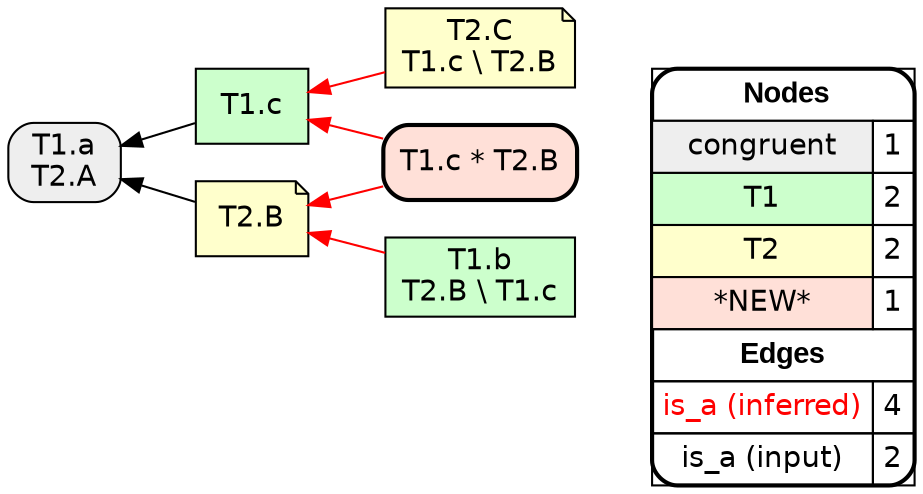 digraph{
rankdir=RL
node[shape=box style="filled,rounded" fillcolor="#EEEEEE" fontname="helvetica"] 
"T1.a\nT2.A"
node[shape=box style=filled fillcolor="#CCFFCC" fontname="helvetica"] 
"T1.b\nT2.B \\ T1.c"
"T1.c"
node[shape=note style=filled fillcolor="#FFFFCC" fontname="helvetica"] 
"T2.B"
"T2.C\nT1.c \\ T2.B"
node[shape=box style="filled,rounded,bold" fillcolor="#FFE0D8" fontname="helvetica"] 
"T1.c * T2.B"
edge[arrowhead=normal style=dotted color="#000000" constraint=true penwidth=1]
edge[arrowhead=normal style=solid color="#FF0000" constraint=true penwidth=1]
"T2.C\nT1.c \\ T2.B" -> "T1.c"
"T1.c * T2.B" -> "T1.c"
"T1.c * T2.B" -> "T2.B"
"T1.b\nT2.B \\ T1.c" -> "T2.B"
edge[arrowhead=normal style=solid color="#000000" constraint=true penwidth=1]
"T2.B" -> "T1.a\nT2.A"
"T1.c" -> "T1.a\nT2.A"
node[shape=box] 
{rank=source Legend [fillcolor= white margin=0 label=< 
 <TABLE BORDER="0" CELLBORDER="1" CELLSPACING="0" CELLPADDING="4"> 
<TR> <TD COLSPAN="2"><font face="Arial Black"> Nodes</font></TD> </TR> 
<TR> 
 <TD bgcolor="#EEEEEE" fontname="helvetica">congruent</TD> 
 <TD>1</TD> 
 </TR> 
<TR> 
 <TD bgcolor="#CCFFCC" fontname="helvetica">T1</TD> 
 <TD>2</TD> 
 </TR> 
<TR> 
 <TD bgcolor="#FFFFCC" fontname="helvetica">T2</TD> 
 <TD>2</TD> 
 </TR> 
<TR> 
 <TD bgcolor="#FFE0D8" fontname="helvetica">*NEW*</TD> 
 <TD>1</TD> 
 </TR> 
<TR> <TD COLSPAN="2"><font face = "Arial Black"> Edges </font></TD> </TR> 
<TR> 
 <TD><font color ="#FF0000">is_a (inferred)</font></TD><TD>4</TD>
</TR>
<TR> 
 <TD><font color ="#000000">is_a (input)</font></TD><TD>2</TD>
</TR>
</TABLE> 
 >] } 
}